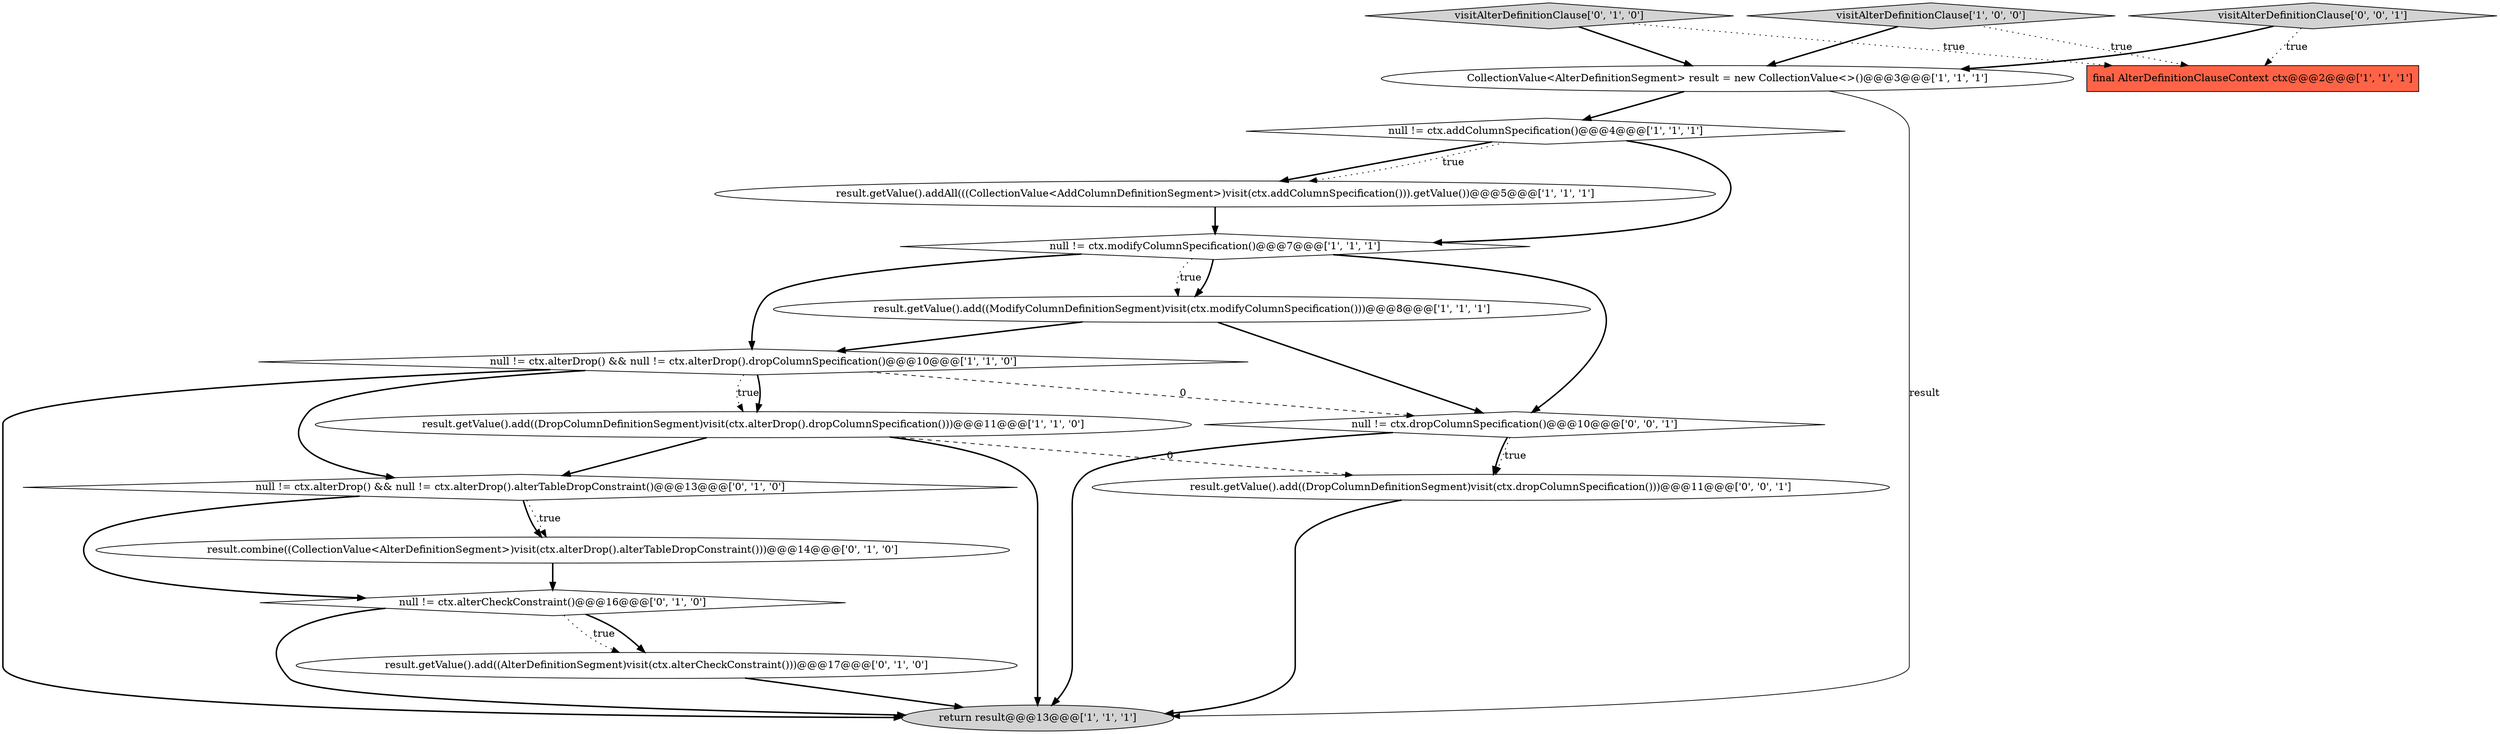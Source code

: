 digraph {
14 [style = filled, label = "visitAlterDefinitionClause['0', '1', '0']", fillcolor = lightgray, shape = diamond image = "AAA0AAABBB2BBB"];
0 [style = filled, label = "final AlterDefinitionClauseContext ctx@@@2@@@['1', '1', '1']", fillcolor = tomato, shape = box image = "AAA0AAABBB1BBB"];
12 [style = filled, label = "null != ctx.alterCheckConstraint()@@@16@@@['0', '1', '0']", fillcolor = white, shape = diamond image = "AAA1AAABBB2BBB"];
4 [style = filled, label = "result.getValue().addAll(((CollectionValue<AddColumnDefinitionSegment>)visit(ctx.addColumnSpecification())).getValue())@@@5@@@['1', '1', '1']", fillcolor = white, shape = ellipse image = "AAA0AAABBB1BBB"];
5 [style = filled, label = "null != ctx.alterDrop() && null != ctx.alterDrop().dropColumnSpecification()@@@10@@@['1', '1', '0']", fillcolor = white, shape = diamond image = "AAA0AAABBB1BBB"];
3 [style = filled, label = "CollectionValue<AlterDefinitionSegment> result = new CollectionValue<>()@@@3@@@['1', '1', '1']", fillcolor = white, shape = ellipse image = "AAA0AAABBB1BBB"];
6 [style = filled, label = "result.getValue().add((DropColumnDefinitionSegment)visit(ctx.alterDrop().dropColumnSpecification()))@@@11@@@['1', '1', '0']", fillcolor = white, shape = ellipse image = "AAA0AAABBB1BBB"];
7 [style = filled, label = "null != ctx.modifyColumnSpecification()@@@7@@@['1', '1', '1']", fillcolor = white, shape = diamond image = "AAA0AAABBB1BBB"];
10 [style = filled, label = "result.getValue().add((AlterDefinitionSegment)visit(ctx.alterCheckConstraint()))@@@17@@@['0', '1', '0']", fillcolor = white, shape = ellipse image = "AAA1AAABBB2BBB"];
13 [style = filled, label = "null != ctx.alterDrop() && null != ctx.alterDrop().alterTableDropConstraint()@@@13@@@['0', '1', '0']", fillcolor = white, shape = diamond image = "AAA1AAABBB2BBB"];
17 [style = filled, label = "visitAlterDefinitionClause['0', '0', '1']", fillcolor = lightgray, shape = diamond image = "AAA0AAABBB3BBB"];
9 [style = filled, label = "result.getValue().add((ModifyColumnDefinitionSegment)visit(ctx.modifyColumnSpecification()))@@@8@@@['1', '1', '1']", fillcolor = white, shape = ellipse image = "AAA0AAABBB1BBB"];
8 [style = filled, label = "visitAlterDefinitionClause['1', '0', '0']", fillcolor = lightgray, shape = diamond image = "AAA0AAABBB1BBB"];
16 [style = filled, label = "result.getValue().add((DropColumnDefinitionSegment)visit(ctx.dropColumnSpecification()))@@@11@@@['0', '0', '1']", fillcolor = white, shape = ellipse image = "AAA0AAABBB3BBB"];
11 [style = filled, label = "result.combine((CollectionValue<AlterDefinitionSegment>)visit(ctx.alterDrop().alterTableDropConstraint()))@@@14@@@['0', '1', '0']", fillcolor = white, shape = ellipse image = "AAA1AAABBB2BBB"];
1 [style = filled, label = "null != ctx.addColumnSpecification()@@@4@@@['1', '1', '1']", fillcolor = white, shape = diamond image = "AAA0AAABBB1BBB"];
2 [style = filled, label = "return result@@@13@@@['1', '1', '1']", fillcolor = lightgray, shape = ellipse image = "AAA0AAABBB1BBB"];
15 [style = filled, label = "null != ctx.dropColumnSpecification()@@@10@@@['0', '0', '1']", fillcolor = white, shape = diamond image = "AAA0AAABBB3BBB"];
5->2 [style = bold, label=""];
12->10 [style = dotted, label="true"];
14->0 [style = dotted, label="true"];
4->7 [style = bold, label=""];
11->12 [style = bold, label=""];
10->2 [style = bold, label=""];
14->3 [style = bold, label=""];
17->0 [style = dotted, label="true"];
7->9 [style = bold, label=""];
12->2 [style = bold, label=""];
13->11 [style = dotted, label="true"];
9->15 [style = bold, label=""];
6->13 [style = bold, label=""];
17->3 [style = bold, label=""];
7->9 [style = dotted, label="true"];
15->2 [style = bold, label=""];
6->2 [style = bold, label=""];
5->13 [style = bold, label=""];
8->3 [style = bold, label=""];
3->1 [style = bold, label=""];
16->2 [style = bold, label=""];
5->6 [style = dotted, label="true"];
12->10 [style = bold, label=""];
13->12 [style = bold, label=""];
13->11 [style = bold, label=""];
6->16 [style = dashed, label="0"];
15->16 [style = bold, label=""];
1->4 [style = bold, label=""];
7->5 [style = bold, label=""];
15->16 [style = dotted, label="true"];
7->15 [style = bold, label=""];
1->7 [style = bold, label=""];
9->5 [style = bold, label=""];
3->2 [style = solid, label="result"];
1->4 [style = dotted, label="true"];
5->15 [style = dashed, label="0"];
5->6 [style = bold, label=""];
8->0 [style = dotted, label="true"];
}
